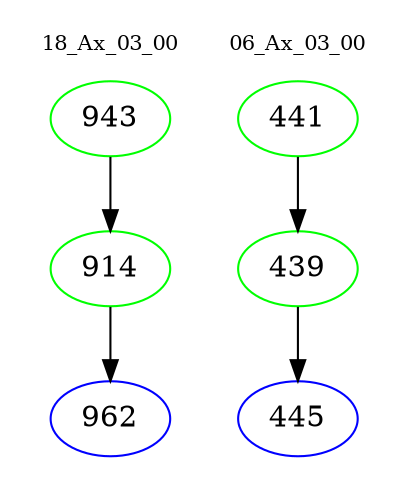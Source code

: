 digraph{
subgraph cluster_0 {
color = white
label = "18_Ax_03_00";
fontsize=10;
T0_943 [label="943", color="green"]
T0_943 -> T0_914 [color="black"]
T0_914 [label="914", color="green"]
T0_914 -> T0_962 [color="black"]
T0_962 [label="962", color="blue"]
}
subgraph cluster_1 {
color = white
label = "06_Ax_03_00";
fontsize=10;
T1_441 [label="441", color="green"]
T1_441 -> T1_439 [color="black"]
T1_439 [label="439", color="green"]
T1_439 -> T1_445 [color="black"]
T1_445 [label="445", color="blue"]
}
}
